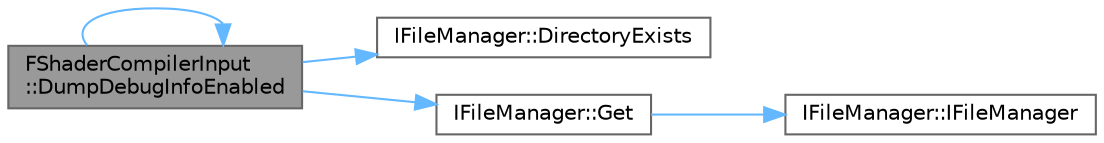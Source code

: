 digraph "FShaderCompilerInput::DumpDebugInfoEnabled"
{
 // INTERACTIVE_SVG=YES
 // LATEX_PDF_SIZE
  bgcolor="transparent";
  edge [fontname=Helvetica,fontsize=10,labelfontname=Helvetica,labelfontsize=10];
  node [fontname=Helvetica,fontsize=10,shape=box,height=0.2,width=0.4];
  rankdir="LR";
  Node1 [id="Node000001",label="FShaderCompilerInput\l::DumpDebugInfoEnabled",height=0.2,width=0.4,color="gray40", fillcolor="grey60", style="filled", fontcolor="black",tooltip=" "];
  Node1 -> Node2 [id="edge1_Node000001_Node000002",color="steelblue1",style="solid",tooltip=" "];
  Node2 [id="Node000002",label="IFileManager::DirectoryExists",height=0.2,width=0.4,color="grey40", fillcolor="white", style="filled",URL="$d5/dec/classIFileManager.html#a7468b807956dd8f7b8a5de62b9bae13a",tooltip="Checks if a directory exists."];
  Node1 -> Node1 [id="edge2_Node000001_Node000001",color="steelblue1",style="solid",tooltip=" "];
  Node1 -> Node3 [id="edge3_Node000001_Node000003",color="steelblue1",style="solid",tooltip=" "];
  Node3 [id="Node000003",label="IFileManager::Get",height=0.2,width=0.4,color="grey40", fillcolor="white", style="filled",URL="$d5/dec/classIFileManager.html#a6e22a65906040d86c2de7f90194937d6",tooltip="Singleton access, platform specific, also calls PreInit()"];
  Node3 -> Node4 [id="edge4_Node000003_Node000004",color="steelblue1",style="solid",tooltip=" "];
  Node4 [id="Node000004",label="IFileManager::IFileManager",height=0.2,width=0.4,color="grey40", fillcolor="white", style="filled",URL="$d5/dec/classIFileManager.html#adebb53bb6ca5667c05e416aaf26e333f",tooltip="Construtor."];
}

